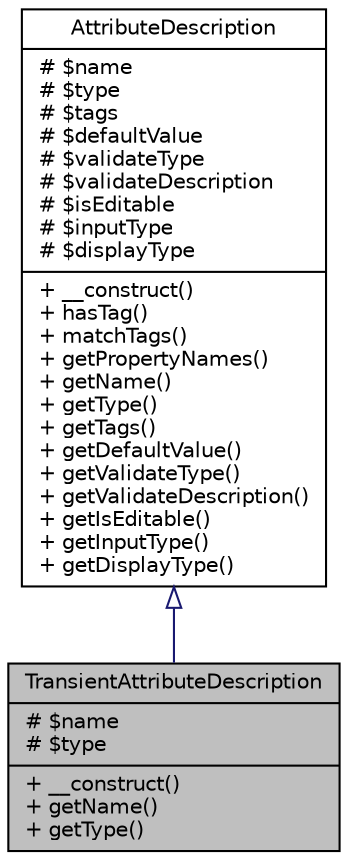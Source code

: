 digraph "TransientAttributeDescription"
{
  edge [fontname="Helvetica",fontsize="10",labelfontname="Helvetica",labelfontsize="10"];
  node [fontname="Helvetica",fontsize="10",shape=record];
  Node0 [label="{TransientAttributeDescription\n|# $name\l# $type\l|+ __construct()\l+ getName()\l+ getType()\l}",height=0.2,width=0.4,color="black", fillcolor="grey75", style="filled", fontcolor="black"];
  Node1 -> Node0 [dir="back",color="midnightblue",fontsize="10",style="solid",arrowtail="onormal",fontname="Helvetica"];
  Node1 [label="{AttributeDescription\n|# $name\l# $type\l# $tags\l# $defaultValue\l# $validateType\l# $validateDescription\l# $isEditable\l# $inputType\l# $displayType\l|+ __construct()\l+ hasTag()\l+ matchTags()\l+ getPropertyNames()\l+ getName()\l+ getType()\l+ getTags()\l+ getDefaultValue()\l+ getValidateType()\l+ getValidateDescription()\l+ getIsEditable()\l+ getInputType()\l+ getDisplayType()\l}",height=0.2,width=0.4,color="black", fillcolor="white", style="filled",URL="$classwcmf_1_1lib_1_1persistence_1_1_attribute_description.html",tooltip="Instances of AttributeDescription describe attributes of PersistentObjects. "];
}

